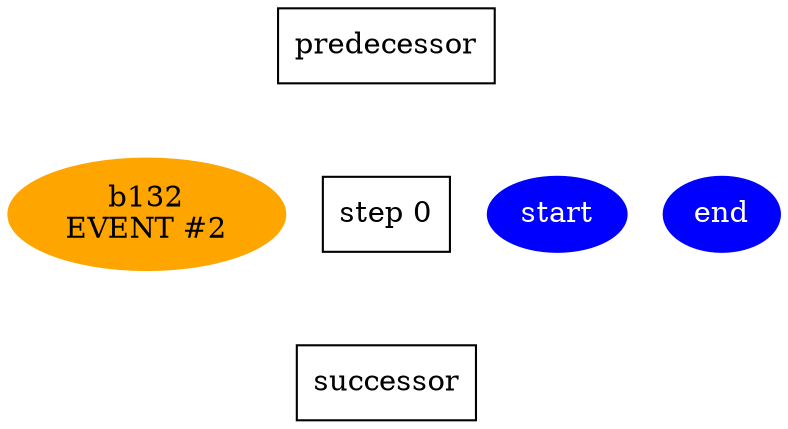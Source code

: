 digraph N {
 b132[color=orange,fontcolor=black,style=filled,label="b132\nEVENT #2"];  {rank=same; S0;  b132;}
 start [color=blue,fontcolor=white,style=filled,label="start"];  {rank=same; S0;  start;}
 end [color=blue,fontcolor=white,style=filled,label="end"];  {rank=same; S0;  end;}
  Sm1 [label="predecessor",shape=box];
  S0 [label="step 0",shape=box];
  Sm1 -> S0[style=invis,weight=9000];
  S1 [label="successor",shape=box];
  S0 -> S1[style=invis,weight=9000];
}
